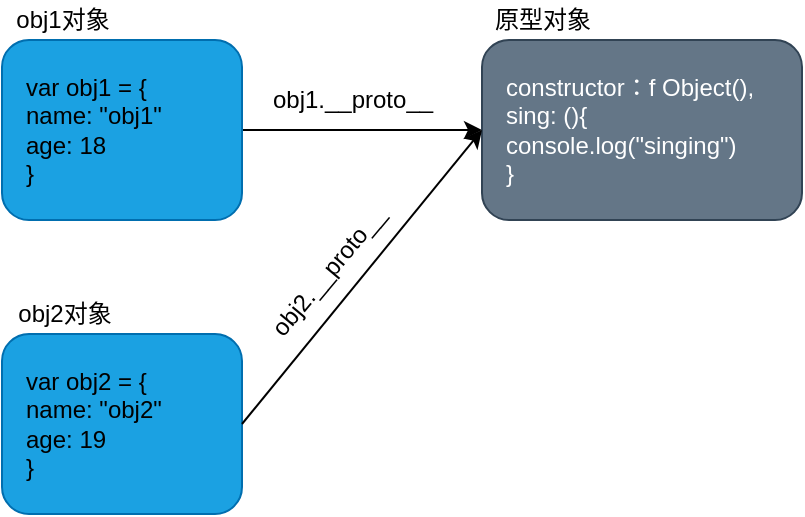 <mxfile>
    <diagram id="fh5IwoxwwZxQ0VIWIGoh" name="第 1 页">
        <mxGraphModel dx="659" dy="423" grid="0" gridSize="10" guides="1" tooltips="1" connect="1" arrows="1" fold="1" page="0" pageScale="1" pageWidth="827" pageHeight="1169" background="#FFFFFF" math="0" shadow="0">
            <root>
                <mxCell id="0"/>
                <mxCell id="1" parent="0"/>
                <mxCell id="16" style="edgeStyle=none;html=1;fontColor=#000000;strokeColor=#000000;" parent="1" source="3" target="6" edge="1">
                    <mxGeometry relative="1" as="geometry"/>
                </mxCell>
                <mxCell id="3" value="" style="whiteSpace=wrap;html=1;rounded=1;fillColor=#1ba1e2;fontColor=#ffffff;strokeColor=#006EAF;" parent="1" vertex="1">
                    <mxGeometry x="40" y="40" width="120" height="90" as="geometry"/>
                </mxCell>
                <mxCell id="4" value="&lt;font color=&quot;#000000&quot;&gt;obj1对象&lt;/font&gt;" style="text;html=1;resizable=0;autosize=1;align=center;verticalAlign=middle;points=[];fillColor=none;strokeColor=none;rounded=0;" parent="1" vertex="1">
                    <mxGeometry x="40" y="20" width="60" height="20" as="geometry"/>
                </mxCell>
                <mxCell id="5" value="var obj1 = {&lt;br&gt;name: &quot;obj1&quot;&lt;br&gt;age: 18&lt;br&gt;}" style="text;html=1;resizable=0;autosize=1;align=left;verticalAlign=middle;points=[];fillColor=none;strokeColor=none;rounded=0;fontColor=#000000;" parent="1" vertex="1">
                    <mxGeometry x="50" y="55" width="78" height="60" as="geometry"/>
                </mxCell>
                <mxCell id="6" value="" style="whiteSpace=wrap;html=1;rounded=1;fillColor=#647687;fontColor=#ffffff;strokeColor=#314354;" parent="1" vertex="1">
                    <mxGeometry x="280" y="40" width="160" height="90" as="geometry"/>
                </mxCell>
                <mxCell id="7" value="&lt;font color=&quot;#000000&quot;&gt;原型对象&lt;/font&gt;" style="text;html=1;resizable=0;autosize=1;align=center;verticalAlign=middle;points=[];fillColor=none;strokeColor=none;rounded=0;" parent="1" vertex="1">
                    <mxGeometry x="280" y="20" width="60" height="20" as="geometry"/>
                </mxCell>
                <mxCell id="10" value="&lt;font color=&quot;#ffffff&quot;&gt;constructor：f Object(),&lt;/font&gt;&lt;span class=&quot;separator&quot; style=&quot;box-sizing: border-box ; min-width: 0px ; min-height: 0px ; color: rgb(32 , 33 , 36) ; font-family: &amp;#34;menlo&amp;#34; , monospace ; font-size: 11px&quot;&gt;&lt;i&gt;&lt;br&gt;&lt;/i&gt;&lt;/span&gt;&lt;font color=&quot;#ffffff&quot;&gt;sing: (){&lt;br&gt;&lt;span&gt;&#9;&lt;/span&gt;console.log(&quot;singing&quot;)&lt;br&gt;}&lt;br&gt;&lt;/font&gt;" style="text;html=1;resizable=0;autosize=1;align=left;verticalAlign=middle;points=[];fillColor=none;strokeColor=none;rounded=0;fontColor=#000000;" parent="1" vertex="1">
                    <mxGeometry x="290" y="55" width="134" height="60" as="geometry"/>
                </mxCell>
                <mxCell id="19" value="obj1.__proto__" style="text;html=1;resizable=0;autosize=1;align=center;verticalAlign=middle;points=[];fillColor=none;strokeColor=none;rounded=0;labelBackgroundColor=none;fontColor=#000000;" parent="1" vertex="1">
                    <mxGeometry x="170" y="61" width="90" height="18" as="geometry"/>
                </mxCell>
                <mxCell id="21" value="" style="whiteSpace=wrap;html=1;rounded=1;fillColor=#1ba1e2;fontColor=#ffffff;strokeColor=#006EAF;" parent="1" vertex="1">
                    <mxGeometry x="40" y="187" width="120" height="90" as="geometry"/>
                </mxCell>
                <mxCell id="22" value="&lt;font color=&quot;#000000&quot;&gt;obj2对象&lt;/font&gt;" style="text;html=1;resizable=0;autosize=1;align=center;verticalAlign=middle;points=[];fillColor=none;strokeColor=none;rounded=0;" parent="1" vertex="1">
                    <mxGeometry x="42" y="168" width="57" height="18" as="geometry"/>
                </mxCell>
                <mxCell id="23" value="var obj2 = {&lt;br&gt;name: &quot;obj2&quot;&lt;br&gt;age: 19&lt;br&gt;}" style="text;html=1;resizable=0;autosize=1;align=left;verticalAlign=middle;points=[];fillColor=none;strokeColor=none;rounded=0;fontColor=#000000;" parent="1" vertex="1">
                    <mxGeometry x="50" y="202" width="78" height="60" as="geometry"/>
                </mxCell>
                <mxCell id="24" style="edgeStyle=none;html=1;fontColor=#000000;strokeColor=#000000;exitX=1;exitY=0.5;exitDx=0;exitDy=0;entryX=0;entryY=0.5;entryDx=0;entryDy=0;" parent="1" source="21" target="6" edge="1">
                    <mxGeometry relative="1" as="geometry">
                        <mxPoint x="170" y="95" as="sourcePoint"/>
                        <mxPoint x="290" y="95" as="targetPoint"/>
                    </mxGeometry>
                </mxCell>
                <mxCell id="25" value="obj2.__proto__" style="text;html=1;resizable=0;autosize=1;align=center;verticalAlign=middle;points=[];fillColor=none;strokeColor=none;rounded=0;labelBackgroundColor=none;fontColor=#000000;rotation=-50;" parent="1" vertex="1">
                    <mxGeometry x="158" y="147" width="90" height="18" as="geometry"/>
                </mxCell>
            </root>
        </mxGraphModel>
    </diagram>
</mxfile>
